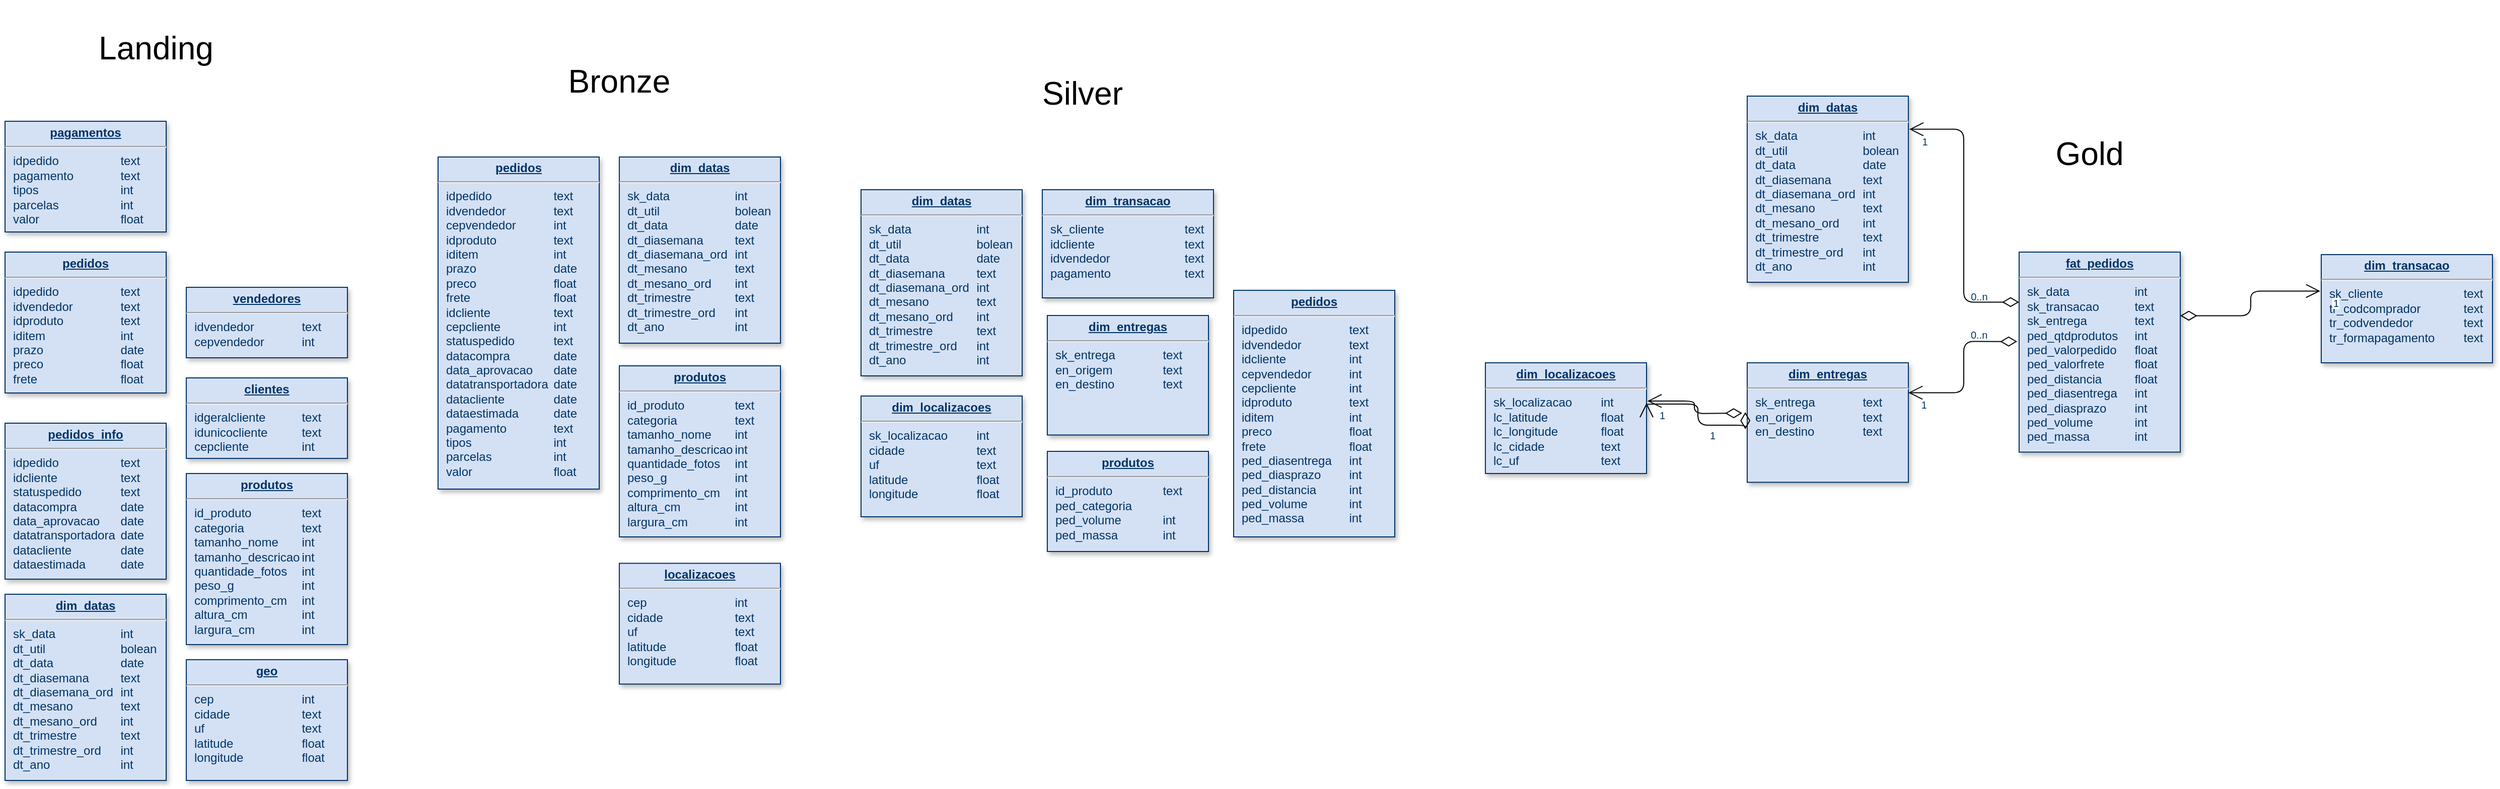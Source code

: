 <mxfile version="24.6.0" type="google">
  <diagram name="Page-1" id="efa7a0a1-bf9b-a30e-e6df-94a7791c09e9">
    <mxGraphModel grid="1" page="1" gridSize="10" guides="1" tooltips="1" connect="1" arrows="1" fold="1" pageScale="1" pageWidth="826" pageHeight="1169" background="none" math="0" shadow="0">
      <root>
        <mxCell id="0" />
        <mxCell id="1" parent="0" />
        <mxCell id="35" value="&lt;p style=&quot;margin: 0px; margin-top: 4px; text-align: center; text-decoration: underline;&quot;&gt;&lt;strong&gt;dim_entregas&lt;/strong&gt;&lt;/p&gt;&lt;hr&gt;&lt;p style=&quot;margin: 0px; margin-left: 8px;&quot;&gt;sk_entrega&lt;span style=&quot;white-space: pre;&quot;&gt;&#x9;&lt;/span&gt;&lt;span style=&quot;white-space: pre;&quot;&gt;&#x9;&lt;/span&gt;text&lt;/p&gt;&lt;p style=&quot;margin: 0px; margin-left: 8px;&quot;&gt;&lt;span style=&quot;background-color: initial;&quot;&gt;en_origem&lt;/span&gt;&lt;span style=&quot;background-color: initial; white-space-collapse: preserve;&quot;&gt;&#x9;&lt;/span&gt;&lt;span style=&quot;background-color: initial; white-space-collapse: preserve;&quot;&gt;&#x9;&lt;/span&gt;&lt;span style=&quot;background-color: initial;&quot;&gt;text&lt;/span&gt;&lt;br&gt;&lt;/p&gt;&lt;p style=&quot;margin: 0px; margin-left: 8px;&quot;&gt;en_destino&lt;span style=&quot;white-space: pre;&quot;&gt;&#x9;&lt;/span&gt;&lt;span style=&quot;white-space: pre;&quot;&gt;&#x9;&lt;/span&gt;text&lt;/p&gt;&lt;p style=&quot;margin: 0px; margin-left: 8px;&quot;&gt;&lt;br&gt;&lt;/p&gt;&lt;p style=&quot;margin: 0px; margin-left: 8px;&quot;&gt;&lt;br&gt;&lt;/p&gt;&lt;p style=&quot;margin: 0px; margin-left: 8px;&quot;&gt;&lt;br&gt;&lt;/p&gt;" style="verticalAlign=top;align=left;overflow=fill;fontSize=12;fontFamily=Helvetica;html=1;strokeColor=#003366;shadow=1;fillColor=#D4E1F5;fontColor=#003366" vertex="1" parent="1">
          <mxGeometry x="5060" y="632.5" width="160" height="118.75" as="geometry" />
        </mxCell>
        <mxCell id="84" value="" style="endArrow=open;endSize=12;startArrow=diamondThin;startSize=14;startFill=0;edgeStyle=orthogonalEdgeStyle;entryX=1.006;entryY=0.345;entryDx=0;entryDy=0;entryPerimeter=0;" edge="1" parent="1" target="XEu5eoBZUkdDMuXc27P6-122">
          <mxGeometry x="1389.36" y="130" as="geometry">
            <mxPoint x="5055" y="682.5" as="sourcePoint" />
            <mxPoint x="5659.36" y="432.5" as="targetPoint" />
          </mxGeometry>
        </mxCell>
        <mxCell id="86" value="1" style="resizable=0;align=right;verticalAlign=top;labelBackgroundColor=#ffffff;fontSize=10;strokeColor=#003366;shadow=1;fillColor=#D4E1F5;fontColor=#003366" connectable="0" vertex="1" parent="84">
          <mxGeometry x="1" relative="1" as="geometry">
            <mxPoint x="20" y="2.728e-13" as="offset" />
          </mxGeometry>
        </mxCell>
        <mxCell id="XEu5eoBZUkdDMuXc27P6-114" value="&lt;p style=&quot;margin: 0px; margin-top: 4px; text-align: center; text-decoration: underline;&quot;&gt;&lt;b&gt;fat_pedidos&lt;/b&gt;&lt;/p&gt;&lt;hr&gt;&lt;p style=&quot;margin: 0px; margin-left: 8px;&quot;&gt;sk_data&lt;span style=&quot;white-space: pre;&quot;&gt;&#x9;&lt;/span&gt;&lt;span style=&quot;white-space: pre;&quot;&gt;&#x9;&lt;/span&gt;&lt;span style=&quot;white-space: pre;&quot;&gt;&#x9;&lt;/span&gt;int&lt;/p&gt;&lt;p style=&quot;margin: 0px 0px 0px 8px;&quot;&gt;sk_transacao&lt;span style=&quot;white-space: pre;&quot;&gt;&#x9;&lt;/span&gt;&lt;span style=&quot;white-space: pre;&quot;&gt;&#x9;&lt;/span&gt;text&lt;/p&gt;&lt;p style=&quot;margin: 0px; margin-left: 8px;&quot;&gt;sk_entrega&lt;span style=&quot;white-space: pre;&quot;&gt;&#x9;&lt;/span&gt;&lt;span style=&quot;white-space: pre;&quot;&gt;&#x9;&lt;/span&gt;text&lt;/p&gt;&lt;p style=&quot;margin: 0px; margin-left: 8px;&quot;&gt;&lt;span style=&quot;background-color: initial;&quot;&gt;ped_qtdprodutos&lt;span style=&quot;white-space: pre;&quot;&gt;&#x9;&lt;/span&gt;int&lt;/span&gt;&lt;br&gt;&lt;/p&gt;&lt;p style=&quot;margin: 0px; margin-left: 8px;&quot;&gt;ped_valorpedido&lt;span style=&quot;white-space: pre;&quot;&gt;&#x9;&lt;/span&gt;float&lt;/p&gt;&lt;p style=&quot;margin: 0px; margin-left: 8px;&quot;&gt;ped_valorfrete&lt;span style=&quot;white-space: pre;&quot;&gt;&#x9;&lt;span style=&quot;white-space: pre;&quot;&gt;&#x9;&lt;/span&gt;&lt;/span&gt;float&lt;/p&gt;&lt;p style=&quot;margin: 0px 0px 0px 8px;&quot;&gt;ped_distancia&lt;span style=&quot;white-space-collapse: preserve;&quot;&gt;&#x9;&lt;/span&gt;&lt;span style=&quot;white-space-collapse: preserve;&quot;&gt;&#x9;&lt;/span&gt;float&lt;/p&gt;&lt;p style=&quot;margin: 0px 0px 0px 8px;&quot;&gt;ped_diasentrega&lt;span style=&quot;white-space-collapse: preserve;&quot;&gt;&#x9;&lt;/span&gt;int&lt;/p&gt;&lt;p style=&quot;margin: 0px 0px 0px 8px;&quot;&gt;ped_diasprazo&lt;span style=&quot;white-space-collapse: preserve;&quot;&gt;&#x9;&lt;/span&gt;int&lt;/p&gt;&lt;p style=&quot;margin: 0px 0px 0px 8px;&quot;&gt;&lt;span style=&quot;background-color: initial;&quot;&gt;ped_volume&lt;/span&gt;&lt;span style=&quot;background-color: initial; white-space-collapse: preserve;&quot;&gt;&#x9;&lt;/span&gt;&lt;span style=&quot;background-color: initial; white-space-collapse: preserve;&quot;&gt;&#x9;&lt;/span&gt;&lt;span style=&quot;background-color: initial;&quot;&gt;int&lt;/span&gt;&lt;br&gt;&lt;/p&gt;&lt;p style=&quot;margin: 0px 0px 0px 8px;&quot;&gt;ped_massa&lt;span style=&quot;white-space-collapse: preserve;&quot;&gt;&#x9;&lt;/span&gt;&lt;span style=&quot;white-space-collapse: preserve;&quot;&gt;&#x9;&lt;/span&gt;int&lt;/p&gt;&lt;p style=&quot;margin: 0px; margin-left: 8px;&quot;&gt;&lt;br&gt;&lt;/p&gt;" style="verticalAlign=top;align=left;overflow=fill;fontSize=12;fontFamily=Helvetica;html=1;strokeColor=#003366;shadow=1;fillColor=#D4E1F5;fontColor=#003366" vertex="1" parent="1">
          <mxGeometry x="5330" y="522.5" width="160" height="198.75" as="geometry" />
        </mxCell>
        <mxCell id="XEu5eoBZUkdDMuXc27P6-115" value="&lt;p style=&quot;margin: 0px; margin-top: 4px; text-align: center; text-decoration: underline;&quot;&gt;&lt;strong&gt;dim_datas&lt;/strong&gt;&lt;/p&gt;&lt;hr&gt;&lt;p style=&quot;margin: 0px; margin-left: 8px;&quot;&gt;sk_data&lt;span style=&quot;white-space: pre;&quot;&gt;&#x9;&lt;/span&gt;&lt;span style=&quot;white-space: pre;&quot;&gt;&#x9;&lt;span style=&quot;white-space: pre;&quot;&gt;&#x9;&lt;/span&gt;&lt;/span&gt;int&lt;/p&gt;&lt;p style=&quot;margin: 0px; margin-left: 8px;&quot;&gt;dt_util&lt;span style=&quot;white-space: pre;&quot;&gt;&#x9;&lt;/span&gt;&lt;span style=&quot;white-space: pre;&quot;&gt;&#x9;&lt;span style=&quot;white-space: pre;&quot;&gt;&#x9;&lt;/span&gt;&lt;/span&gt;bolean&lt;/p&gt;&lt;p style=&quot;margin: 0px; margin-left: 8px;&quot;&gt;dt_data&lt;span style=&quot;white-space: pre;&quot;&gt;&#x9;&lt;/span&gt;&lt;span style=&quot;white-space: pre;&quot;&gt;&#x9;&lt;span style=&quot;white-space: pre;&quot;&gt;&#x9;&lt;/span&gt;&lt;/span&gt;date&lt;/p&gt;&lt;p style=&quot;margin: 0px; margin-left: 8px;&quot;&gt;dt_diasemana&amp;nbsp;&lt;span style=&quot;white-space: pre;&quot;&gt;&#x9;&lt;/span&gt;text&lt;/p&gt;&lt;p style=&quot;margin: 0px; margin-left: 8px;&quot;&gt;dt_diasemana_ord&amp;nbsp;&lt;span style=&quot;white-space: pre;&quot;&gt;&#x9;&lt;/span&gt;int&lt;/p&gt;&lt;p style=&quot;margin: 0px; margin-left: 8px;&quot;&gt;dt_mesano&lt;span style=&quot;white-space: pre;&quot;&gt;&#x9;&lt;span style=&quot;white-space: pre;&quot;&gt;&#x9;&lt;/span&gt;&lt;/span&gt;text&lt;/p&gt;&lt;p style=&quot;margin: 0px; margin-left: 8px;&quot;&gt;dt_mesano_ord&lt;span style=&quot;white-space: pre;&quot;&gt;&#x9;&lt;/span&gt;int&lt;/p&gt;&lt;p style=&quot;margin: 0px; margin-left: 8px;&quot;&gt;dt_trimestre&lt;span style=&quot;white-space: pre;&quot;&gt;&#x9;&lt;/span&gt;&lt;span style=&quot;white-space: pre;&quot;&gt;&#x9;&lt;/span&gt;text&lt;/p&gt;&lt;p style=&quot;margin: 0px; margin-left: 8px;&quot;&gt;dt_trimestre_ord&lt;span style=&quot;white-space: pre;&quot;&gt;&#x9;&lt;/span&gt;int&lt;/p&gt;&lt;p style=&quot;margin: 0px; margin-left: 8px;&quot;&gt;dt_ano&lt;span style=&quot;white-space: pre;&quot;&gt;&#x9;&lt;/span&gt;&lt;span style=&quot;white-space: pre;&quot;&gt;&#x9;&lt;/span&gt;&lt;span style=&quot;white-space: pre;&quot;&gt;&#x9;&lt;/span&gt;int&lt;/p&gt;&lt;p style=&quot;margin: 0px; margin-left: 8px;&quot;&gt;&lt;br&gt;&lt;br&gt;&lt;/p&gt;" style="verticalAlign=top;align=left;overflow=fill;fontSize=12;fontFamily=Helvetica;html=1;strokeColor=#003366;shadow=1;fillColor=#D4E1F5;fontColor=#003366" vertex="1" parent="1">
          <mxGeometry x="5060" y="367.5" width="160" height="185" as="geometry" />
        </mxCell>
        <mxCell id="XEu5eoBZUkdDMuXc27P6-116" value="&lt;p style=&quot;margin: 0px; margin-top: 4px; text-align: center; text-decoration: underline;&quot;&gt;&lt;strong&gt;dim_transacao&lt;/strong&gt;&lt;/p&gt;&lt;hr&gt;&lt;p style=&quot;margin: 0px; margin-left: 8px;&quot;&gt;sk_cliente&lt;span style=&quot;white-space: pre;&quot;&gt;&#x9;&lt;/span&gt;&lt;span style=&quot;white-space: pre;&quot;&gt;&#x9;&lt;span style=&quot;white-space: pre;&quot;&gt;&#x9;&lt;/span&gt;t&lt;/span&gt;ext&lt;/p&gt;&lt;p style=&quot;margin: 0px; margin-left: 8px;&quot;&gt;tr_codcomprador&lt;span style=&quot;white-space: pre;&quot;&gt;&#x9;&lt;span style=&quot;white-space: pre;&quot;&gt;&#x9;&lt;/span&gt;&lt;/span&gt;text&lt;/p&gt;&lt;p style=&quot;margin: 0px; margin-left: 8px;&quot;&gt;tr_codvendedor&lt;span style=&quot;white-space: pre;&quot;&gt;&#x9;&lt;span style=&quot;white-space: pre;&quot;&gt;&#x9;&lt;/span&gt;&lt;/span&gt;text&lt;/p&gt;&lt;p style=&quot;margin: 0px; margin-left: 8px;&quot;&gt;tr_formapagamento&lt;span style=&quot;white-space: pre;&quot;&gt;&#x9;&lt;span style=&quot;white-space: pre;&quot;&gt;&#x9;&lt;/span&gt;&lt;/span&gt;text&lt;/p&gt;&lt;p style=&quot;margin: 0px; margin-left: 8px;&quot;&gt;&lt;br&gt;&lt;/p&gt;&lt;p style=&quot;margin: 0px; margin-left: 8px;&quot;&gt;&lt;br&gt;&lt;/p&gt;" style="verticalAlign=top;align=left;overflow=fill;fontSize=12;fontFamily=Helvetica;html=1;strokeColor=#003366;shadow=1;fillColor=#D4E1F5;fontColor=#003366" vertex="1" parent="1">
          <mxGeometry x="5630" y="525" width="170" height="107.5" as="geometry" />
        </mxCell>
        <mxCell id="XEu5eoBZUkdDMuXc27P6-118" value="" style="endArrow=open;endSize=12;startArrow=diamondThin;startSize=14;startFill=0;edgeStyle=orthogonalEdgeStyle;entryX=1;entryY=0.25;entryDx=0;entryDy=0;exitX=-0.012;exitY=0.447;exitDx=0;exitDy=0;exitPerimeter=0;" edge="1" parent="1" source="XEu5eoBZUkdDMuXc27P6-114" target="35">
          <mxGeometry x="1119.36" y="540" as="geometry">
            <mxPoint x="5320" y="583.5" as="sourcePoint" />
            <mxPoint x="5230" y="423.5" as="targetPoint" />
          </mxGeometry>
        </mxCell>
        <mxCell id="XEu5eoBZUkdDMuXc27P6-119" value="0..n" style="resizable=0;align=left;verticalAlign=top;labelBackgroundColor=#ffffff;fontSize=10;strokeColor=#003366;shadow=1;fillColor=#D4E1F5;fontColor=#003366" connectable="0" vertex="1" parent="XEu5eoBZUkdDMuXc27P6-118">
          <mxGeometry x="-1" relative="1" as="geometry">
            <mxPoint x="-48" y="-57" as="offset" />
          </mxGeometry>
        </mxCell>
        <mxCell id="XEu5eoBZUkdDMuXc27P6-120" value="1" style="resizable=0;align=right;verticalAlign=top;labelBackgroundColor=#ffffff;fontSize=10;strokeColor=#003366;shadow=1;fillColor=#D4E1F5;fontColor=#003366" connectable="0" vertex="1" parent="XEu5eoBZUkdDMuXc27P6-118">
          <mxGeometry x="1" relative="1" as="geometry">
            <mxPoint x="20" as="offset" />
          </mxGeometry>
        </mxCell>
        <mxCell id="XEu5eoBZUkdDMuXc27P6-121" value="0..n" style="resizable=0;align=left;verticalAlign=top;labelBackgroundColor=#ffffff;fontSize=10;strokeColor=#003366;shadow=1;fillColor=#D4E1F5;fontColor=#003366" connectable="0" vertex="1" parent="1">
          <mxGeometry x="5280" y="592.5" as="geometry" />
        </mxCell>
        <mxCell id="XEu5eoBZUkdDMuXc27P6-122" value="&lt;p style=&quot;margin: 0px; margin-top: 4px; text-align: center; text-decoration: underline;&quot;&gt;&lt;b&gt;dim_localizacoes&lt;/b&gt;&lt;/p&gt;&lt;hr&gt;&lt;p style=&quot;margin: 0px; margin-left: 8px;&quot;&gt;sk_localizacao&amp;nbsp;&lt;span style=&quot;white-space: pre;&quot;&gt;&#x9;&lt;/span&gt;int&lt;/p&gt;&lt;p style=&quot;margin: 0px; margin-left: 8px;&quot;&gt;lc_latitude&lt;span style=&quot;white-space: pre;&quot;&gt;&#x9;&lt;/span&gt;&lt;span style=&quot;white-space: pre;&quot;&gt;&#x9;&lt;/span&gt;float&lt;/p&gt;&lt;p style=&quot;margin: 0px; margin-left: 8px;&quot;&gt;lc_longitude&lt;span style=&quot;white-space: pre;&quot;&gt;&#x9;&lt;/span&gt;&lt;span style=&quot;white-space: pre;&quot;&gt;&#x9;&lt;/span&gt;float&lt;/p&gt;&lt;p style=&quot;margin: 0px; margin-left: 8px;&quot;&gt;lc_cidade&lt;span style=&quot;white-space: pre;&quot;&gt;&#x9;&lt;/span&gt;&lt;span style=&quot;white-space: pre;&quot;&gt;&#x9;&lt;/span&gt;&lt;span style=&quot;white-space: pre;&quot;&gt;&#x9;&lt;/span&gt;text&lt;/p&gt;&lt;p style=&quot;margin: 0px; margin-left: 8px;&quot;&gt;lc_uf&lt;span style=&quot;white-space: pre;&quot;&gt;&#x9;&lt;/span&gt;&lt;span style=&quot;white-space: pre;&quot;&gt;&#x9;&lt;/span&gt;&lt;span style=&quot;white-space: pre;&quot;&gt;&#x9;&lt;/span&gt;text&lt;/p&gt;" style="verticalAlign=top;align=left;overflow=fill;fontSize=12;fontFamily=Helvetica;html=1;strokeColor=#003366;shadow=1;fillColor=#D4E1F5;fontColor=#003366" vertex="1" parent="1">
          <mxGeometry x="4800" y="632.5" width="160" height="110" as="geometry" />
        </mxCell>
        <mxCell id="XEu5eoBZUkdDMuXc27P6-123" value="" style="endArrow=open;endSize=12;startArrow=diamondThin;startSize=14;startFill=0;edgeStyle=orthogonalEdgeStyle;exitX=-0.012;exitY=0.413;exitDx=0;exitDy=0;exitPerimeter=0;" edge="1" parent="1" source="35">
          <mxGeometry x="1389.36" y="130" as="geometry">
            <mxPoint x="5065" y="692.5" as="sourcePoint" />
            <mxPoint x="4960" y="672.5" as="targetPoint" />
            <Array as="points">
              <mxPoint x="5011" y="694.5" />
              <mxPoint x="5011" y="673.5" />
            </Array>
          </mxGeometry>
        </mxCell>
        <mxCell id="XEu5eoBZUkdDMuXc27P6-125" value="1" style="resizable=0;align=right;verticalAlign=top;labelBackgroundColor=#ffffff;fontSize=10;strokeColor=#003366;shadow=1;fillColor=#D4E1F5;fontColor=#003366" connectable="0" vertex="1" parent="XEu5eoBZUkdDMuXc27P6-123">
          <mxGeometry x="1" relative="1" as="geometry">
            <mxPoint x="20" y="2.728e-13" as="offset" />
          </mxGeometry>
        </mxCell>
        <mxCell id="XEu5eoBZUkdDMuXc27P6-126" value="1" style="resizable=0;align=right;verticalAlign=top;labelBackgroundColor=#ffffff;fontSize=10;strokeColor=#003366;shadow=1;fillColor=#D4E1F5;fontColor=#003366" connectable="0" vertex="1" parent="1">
          <mxGeometry x="5030.0" y="692.502" as="geometry" />
        </mxCell>
        <mxCell id="XEu5eoBZUkdDMuXc27P6-127" value="" style="endArrow=open;endSize=12;startArrow=diamondThin;startSize=14;startFill=0;edgeStyle=orthogonalEdgeStyle;entryX=1.006;entryY=0.178;entryDx=0;entryDy=0;exitX=0;exitY=0.25;exitDx=0;exitDy=0;entryPerimeter=0;" edge="1" parent="1" source="XEu5eoBZUkdDMuXc27P6-114" target="XEu5eoBZUkdDMuXc27P6-115">
          <mxGeometry x="1119.36" y="540" as="geometry">
            <mxPoint x="5338" y="599.5" as="sourcePoint" />
            <mxPoint x="5230" y="680.5" as="targetPoint" />
          </mxGeometry>
        </mxCell>
        <mxCell id="XEu5eoBZUkdDMuXc27P6-129" value="1" style="resizable=0;align=right;verticalAlign=top;labelBackgroundColor=#ffffff;fontSize=10;strokeColor=#003366;shadow=1;fillColor=#D4E1F5;fontColor=#003366" connectable="0" vertex="1" parent="XEu5eoBZUkdDMuXc27P6-127">
          <mxGeometry x="1" relative="1" as="geometry">
            <mxPoint x="20" as="offset" />
          </mxGeometry>
        </mxCell>
        <mxCell id="XEu5eoBZUkdDMuXc27P6-130" value="" style="endArrow=open;endSize=12;startArrow=diamondThin;startSize=14;startFill=0;edgeStyle=orthogonalEdgeStyle;entryX=-0.006;entryY=0.337;entryDx=0;entryDy=0;exitX=1;exitY=0.318;exitDx=0;exitDy=0;entryPerimeter=0;exitPerimeter=0;" edge="1" parent="1" source="XEu5eoBZUkdDMuXc27P6-114" target="XEu5eoBZUkdDMuXc27P6-116">
          <mxGeometry x="1119.36" y="540" as="geometry">
            <mxPoint x="5340" y="570.25" as="sourcePoint" />
            <mxPoint x="5231" y="410.25" as="targetPoint" />
          </mxGeometry>
        </mxCell>
        <mxCell id="XEu5eoBZUkdDMuXc27P6-131" value="1" style="resizable=0;align=right;verticalAlign=top;labelBackgroundColor=#ffffff;fontSize=10;strokeColor=#003366;shadow=1;fillColor=#D4E1F5;fontColor=#003366" connectable="0" vertex="1" parent="XEu5eoBZUkdDMuXc27P6-130">
          <mxGeometry x="1" relative="1" as="geometry">
            <mxPoint x="20" as="offset" />
          </mxGeometry>
        </mxCell>
        <mxCell id="WRCo7nbG8nhO56AE7tcy-86" value="&lt;p style=&quot;margin: 0px; margin-top: 4px; text-align: center; text-decoration: underline;&quot;&gt;&lt;b&gt;pagamentos&lt;/b&gt;&lt;/p&gt;&lt;hr&gt;&lt;p style=&quot;margin: 0px; margin-left: 8px;&quot;&gt;idpedido&amp;nbsp; &amp;nbsp;&lt;span style=&quot;white-space: pre;&quot;&gt;&#x9;&lt;/span&gt;&amp;nbsp;&lt;span style=&quot;white-space: pre;&quot;&gt;&#x9;&lt;/span&gt;text&lt;/p&gt;&lt;p style=&quot;margin: 0px; margin-left: 8px;&quot;&gt;pagamento&lt;span style=&quot;white-space: pre;&quot;&gt;&#x9;&lt;/span&gt;&lt;span style=&quot;white-space: pre;&quot;&gt;&#x9;&lt;/span&gt;text&lt;/p&gt;&lt;p style=&quot;margin: 0px; margin-left: 8px;&quot;&gt;tipos&amp;nbsp; &lt;span style=&quot;white-space: pre;&quot;&gt;&#x9;&lt;/span&gt;&lt;span style=&quot;white-space: pre;&quot;&gt;&#x9;&lt;/span&gt;&lt;span style=&quot;white-space: pre;&quot;&gt;&#x9;&lt;/span&gt;int&lt;/p&gt;&lt;p style=&quot;margin: 0px; margin-left: 8px;&quot;&gt;parcelas&lt;span style=&quot;white-space: pre;&quot;&gt;&#x9;&lt;/span&gt;&lt;span style=&quot;white-space: pre;&quot;&gt;&#x9;&lt;/span&gt;&lt;span style=&quot;white-space: pre;&quot;&gt;&#x9;&lt;/span&gt;int&lt;/p&gt;&lt;p style=&quot;margin: 0px; margin-left: 8px;&quot;&gt;valor&lt;span style=&quot;white-space: pre;&quot;&gt;&#x9;&lt;/span&gt;&lt;span style=&quot;white-space: pre;&quot;&gt;&#x9;&lt;/span&gt;&lt;span style=&quot;white-space: pre;&quot;&gt;&#x9;&lt;/span&gt;float&lt;/p&gt;" style="verticalAlign=top;align=left;overflow=fill;fontSize=12;fontFamily=Helvetica;html=1;strokeColor=#003366;shadow=1;fillColor=#D4E1F5;fontColor=#003366" vertex="1" parent="1">
          <mxGeometry x="3330" y="392.5" width="160" height="110" as="geometry" />
        </mxCell>
        <mxCell id="WRCo7nbG8nhO56AE7tcy-87" value="&lt;p style=&quot;margin: 0px; margin-top: 4px; text-align: center; text-decoration: underline;&quot;&gt;&lt;b&gt;vendedores&lt;/b&gt;&lt;/p&gt;&lt;hr&gt;&lt;p style=&quot;margin: 0px; margin-left: 8px;&quot;&gt;idvendedor&amp;nbsp; &amp;nbsp;&lt;span style=&quot;white-space: pre;&quot;&gt;&#x9;&lt;/span&gt;&amp;nbsp;&lt;span style=&quot;white-space: pre;&quot;&gt;&#x9;&lt;/span&gt;text&lt;/p&gt;&lt;p style=&quot;margin: 0px; margin-left: 8px;&quot;&gt;cepvendedor &lt;span style=&quot;white-space: pre;&quot;&gt;&#x9;&lt;/span&gt;&lt;span style=&quot;white-space: pre;&quot;&gt;&#x9;&lt;/span&gt;int&lt;/p&gt;" style="verticalAlign=top;align=left;overflow=fill;fontSize=12;fontFamily=Helvetica;html=1;strokeColor=#003366;shadow=1;fillColor=#D4E1F5;fontColor=#003366" vertex="1" parent="1">
          <mxGeometry x="3510" y="557.5" width="160" height="70" as="geometry" />
        </mxCell>
        <mxCell id="WRCo7nbG8nhO56AE7tcy-88" value="&lt;p style=&quot;margin: 0px; margin-top: 4px; text-align: center; text-decoration: underline;&quot;&gt;&lt;b&gt;pedidos&lt;/b&gt;&lt;/p&gt;&lt;hr&gt;&lt;p style=&quot;margin: 0px; margin-left: 8px;&quot;&gt;idpedido&amp;nbsp; &amp;nbsp;&lt;span style=&quot;white-space: pre;&quot;&gt;&#x9;&lt;/span&gt;&amp;nbsp;&lt;span style=&quot;white-space: pre;&quot;&gt;&#x9;&lt;/span&gt;text&lt;/p&gt;&lt;p style=&quot;margin: 0px; margin-left: 8px;&quot;&gt;idvendedor&lt;span style=&quot;white-space: pre;&quot;&gt;&#x9;&lt;/span&gt;&lt;span style=&quot;white-space: pre;&quot;&gt;&#x9;&lt;/span&gt;text&lt;/p&gt;&lt;p style=&quot;margin: 0px; margin-left: 8px;&quot;&gt;idproduto&lt;span style=&quot;white-space: pre;&quot;&gt;&#x9;&lt;/span&gt;&lt;span style=&quot;white-space: pre;&quot;&gt;&#x9;&lt;/span&gt;&lt;span style=&quot;white-space: pre;&quot;&gt;&#x9;&lt;/span&gt;text&lt;/p&gt;&lt;p style=&quot;margin: 0px; margin-left: 8px;&quot;&gt;iditem&lt;span style=&quot;white-space: pre;&quot;&gt;&#x9;&lt;/span&gt;&lt;span style=&quot;white-space: pre;&quot;&gt;&#x9;&lt;/span&gt;&lt;span style=&quot;white-space: pre;&quot;&gt;&#x9;&lt;/span&gt;int&lt;/p&gt;&lt;p style=&quot;margin: 0px; margin-left: 8px;&quot;&gt;prazo&lt;span style=&quot;white-space: pre;&quot;&gt;&#x9;&lt;/span&gt;&lt;span style=&quot;white-space: pre;&quot;&gt;&#x9;&lt;/span&gt;&lt;span style=&quot;white-space: pre;&quot;&gt;&#x9;&lt;/span&gt;date&lt;/p&gt;&lt;p style=&quot;margin: 0px; margin-left: 8px;&quot;&gt;preco&lt;span style=&quot;white-space: pre;&quot;&gt;&#x9;&lt;/span&gt;&lt;span style=&quot;white-space: pre;&quot;&gt;&#x9;&lt;/span&gt;&lt;span style=&quot;white-space: pre;&quot;&gt;&#x9;&lt;/span&gt;float&lt;/p&gt;&lt;p style=&quot;margin: 0px; margin-left: 8px;&quot;&gt;frete&lt;span style=&quot;white-space: pre;&quot;&gt;&#x9;&lt;/span&gt;&lt;span style=&quot;white-space: pre;&quot;&gt;&#x9;&lt;/span&gt;&lt;span style=&quot;white-space: pre;&quot;&gt;&#x9;&lt;/span&gt;&lt;span style=&quot;white-space: pre;&quot;&gt;&#x9;&lt;/span&gt;float&lt;/p&gt;" style="verticalAlign=top;align=left;overflow=fill;fontSize=12;fontFamily=Helvetica;html=1;strokeColor=#003366;shadow=1;fillColor=#D4E1F5;fontColor=#003366" vertex="1" parent="1">
          <mxGeometry x="3330" y="522.5" width="160" height="140" as="geometry" />
        </mxCell>
        <mxCell id="WRCo7nbG8nhO56AE7tcy-89" value="&lt;p style=&quot;margin: 0px; margin-top: 4px; text-align: center; text-decoration: underline;&quot;&gt;&lt;b&gt;clientes&lt;/b&gt;&lt;/p&gt;&lt;hr&gt;&lt;p style=&quot;margin: 0px; margin-left: 8px;&quot;&gt;idgeralcliente&amp;nbsp; &amp;nbsp;&lt;span style=&quot;white-space: pre;&quot;&gt;&#x9;&lt;/span&gt;text&lt;/p&gt;&lt;p style=&quot;margin: 0px; margin-left: 8px;&quot;&gt;idunicocliente&amp;nbsp;&lt;span style=&quot;white-space: pre;&quot;&gt;&#x9;&lt;/span&gt;&lt;span style=&quot;white-space: pre;&quot;&gt;&#x9;&lt;/span&gt;text&lt;/p&gt;&lt;p style=&quot;margin: 0px; margin-left: 8px;&quot;&gt;cepcliente&lt;span style=&quot;white-space: pre;&quot;&gt;&#x9;&lt;/span&gt;&lt;span style=&quot;white-space: pre;&quot;&gt;&#x9;&lt;/span&gt;int&lt;/p&gt;" style="verticalAlign=top;align=left;overflow=fill;fontSize=12;fontFamily=Helvetica;html=1;strokeColor=#003366;shadow=1;fillColor=#D4E1F5;fontColor=#003366" vertex="1" parent="1">
          <mxGeometry x="3510" y="647.5" width="160" height="80" as="geometry" />
        </mxCell>
        <mxCell id="WRCo7nbG8nhO56AE7tcy-90" value="&lt;p style=&quot;margin: 0px; margin-top: 4px; text-align: center; text-decoration: underline;&quot;&gt;&lt;b&gt;produtos&lt;/b&gt;&lt;/p&gt;&lt;hr&gt;&lt;p style=&quot;margin: 0px; margin-left: 8px;&quot;&gt;id_produto&lt;span style=&quot;white-space: pre;&quot;&gt;&#x9;&lt;/span&gt;&amp;nbsp; &amp;nbsp;&lt;span style=&quot;white-space: pre;&quot;&gt;&#x9;&lt;/span&gt;text&lt;/p&gt;&lt;p style=&quot;margin: 0px; margin-left: 8px;&quot;&gt;categoria&amp;nbsp;&lt;span style=&quot;white-space: pre;&quot;&gt;&#x9;&lt;/span&gt;&lt;span style=&quot;white-space: pre;&quot;&gt;&#x9;&lt;/span&gt;text&lt;/p&gt;&lt;p style=&quot;margin: 0px; margin-left: 8px;&quot;&gt;tamanho_nome&lt;span style=&quot;white-space: pre;&quot;&gt;&#x9;&lt;/span&gt;int&lt;/p&gt;&lt;p style=&quot;margin: 0px; margin-left: 8px;&quot;&gt;tamanho_descricao&lt;span style=&quot;white-space: pre;&quot;&gt;&#x9;&lt;/span&gt;int&lt;/p&gt;&lt;p style=&quot;margin: 0px; margin-left: 8px;&quot;&gt;quantidade_fotos&lt;span style=&quot;white-space: pre;&quot;&gt;&#x9;&lt;/span&gt;int&lt;/p&gt;&lt;p style=&quot;margin: 0px; margin-left: 8px;&quot;&gt;peso_g&lt;span style=&quot;white-space: pre;&quot;&gt;&#x9;&lt;/span&gt;&lt;span style=&quot;white-space: pre;&quot;&gt;&#x9;&lt;/span&gt;&lt;span style=&quot;white-space: pre;&quot;&gt;&#x9;&lt;/span&gt;int&lt;/p&gt;&lt;p style=&quot;margin: 0px; margin-left: 8px;&quot;&gt;comprimento_cm&lt;span style=&quot;white-space: pre;&quot;&gt;&#x9;&lt;/span&gt;int&lt;/p&gt;&lt;p style=&quot;margin: 0px; margin-left: 8px;&quot;&gt;altura_cm&lt;span style=&quot;white-space: pre;&quot;&gt;&#x9;&lt;/span&gt;&lt;span style=&quot;white-space: pre;&quot;&gt;&#x9;&lt;/span&gt;int&lt;/p&gt;&lt;p style=&quot;margin: 0px; margin-left: 8px;&quot;&gt;largura_cm&lt;span style=&quot;white-space: pre;&quot;&gt;&#x9;&lt;/span&gt;&lt;span style=&quot;white-space: pre;&quot;&gt;&#x9;&lt;/span&gt;int&lt;/p&gt;&lt;p style=&quot;margin: 0px; margin-left: 8px;&quot;&gt;&lt;br&gt;&lt;/p&gt;" style="verticalAlign=top;align=left;overflow=fill;fontSize=12;fontFamily=Helvetica;html=1;strokeColor=#003366;shadow=1;fillColor=#D4E1F5;fontColor=#003366" vertex="1" parent="1">
          <mxGeometry x="3510" y="742.5" width="160" height="170" as="geometry" />
        </mxCell>
        <mxCell id="WRCo7nbG8nhO56AE7tcy-91" value="&lt;p style=&quot;margin: 0px; margin-top: 4px; text-align: center; text-decoration: underline;&quot;&gt;&lt;b&gt;pedidos_info&lt;/b&gt;&lt;/p&gt;&lt;hr&gt;&lt;p style=&quot;margin: 0px; margin-left: 8px;&quot;&gt;idpedido&lt;span style=&quot;white-space: pre;&quot;&gt;&#x9;&lt;/span&gt;&lt;span style=&quot;white-space: pre;&quot;&gt;&#x9;&lt;/span&gt;&lt;span style=&quot;white-space: pre;&quot;&gt;&#x9;&lt;/span&gt;text&lt;/p&gt;&lt;p style=&quot;margin: 0px; margin-left: 8px;&quot;&gt;idcliente&lt;span style=&quot;white-space: pre;&quot;&gt;&#x9;&lt;/span&gt;&lt;span style=&quot;white-space: pre;&quot;&gt;&#x9;&lt;/span&gt;&lt;span style=&quot;white-space: pre;&quot;&gt;&#x9;&lt;/span&gt;text&lt;/p&gt;&lt;p style=&quot;margin: 0px; margin-left: 8px;&quot;&gt;statuspedido&lt;span style=&quot;white-space: pre;&quot;&gt;&#x9;&lt;/span&gt;&lt;span style=&quot;white-space: pre;&quot;&gt;&#x9;&lt;/span&gt;text&lt;/p&gt;&lt;p style=&quot;margin: 0px; margin-left: 8px;&quot;&gt;datacompra&lt;span style=&quot;white-space: pre;&quot;&gt;&#x9;&lt;/span&gt;&lt;span style=&quot;white-space: pre;&quot;&gt;&#x9;&lt;/span&gt;date&lt;/p&gt;&lt;p style=&quot;margin: 0px; margin-left: 8px;&quot;&gt;data_aprovacao&lt;span style=&quot;white-space: pre;&quot;&gt;&#x9;&lt;/span&gt;date&lt;/p&gt;&lt;p style=&quot;margin: 0px; margin-left: 8px;&quot;&gt;datatransportadora&lt;span style=&quot;white-space: pre;&quot;&gt;&#x9;&lt;/span&gt;date&lt;/p&gt;&lt;p style=&quot;margin: 0px; margin-left: 8px;&quot;&gt;datacliente&lt;span style=&quot;white-space: pre;&quot;&gt;&#x9;&lt;/span&gt;&lt;span style=&quot;white-space: pre;&quot;&gt;&#x9;&lt;/span&gt;date&lt;/p&gt;&lt;p style=&quot;margin: 0px; margin-left: 8px;&quot;&gt;dataestimada&lt;span style=&quot;white-space: pre;&quot;&gt;&#x9;&lt;/span&gt;&lt;span style=&quot;white-space: pre;&quot;&gt;&#x9;&lt;/span&gt;date&lt;/p&gt;" style="verticalAlign=top;align=left;overflow=fill;fontSize=12;fontFamily=Helvetica;html=1;strokeColor=#003366;shadow=1;fillColor=#D4E1F5;fontColor=#003366" vertex="1" parent="1">
          <mxGeometry x="3330" y="692.5" width="160" height="155" as="geometry" />
        </mxCell>
        <mxCell id="WRCo7nbG8nhO56AE7tcy-92" value="&lt;p style=&quot;margin: 0px; margin-top: 4px; text-align: center; text-decoration: underline;&quot;&gt;&lt;b&gt;geo&lt;/b&gt;&lt;/p&gt;&lt;hr&gt;&lt;p style=&quot;margin: 0px; margin-left: 8px;&quot;&gt;cep&lt;span style=&quot;white-space: pre;&quot;&gt;&#x9;&lt;/span&gt;&lt;span style=&quot;white-space: pre;&quot;&gt;&#x9;&lt;/span&gt;&lt;span style=&quot;white-space: pre;&quot;&gt;&#x9;&lt;/span&gt;&lt;span style=&quot;white-space: pre;&quot;&gt;&#x9;&lt;/span&gt;int&lt;/p&gt;&lt;p style=&quot;margin: 0px; margin-left: 8px;&quot;&gt;cidade&lt;span style=&quot;white-space: pre;&quot;&gt;&#x9;&lt;/span&gt;&lt;span style=&quot;white-space: pre;&quot;&gt;&#x9;&lt;/span&gt;&lt;span style=&quot;white-space: pre;&quot;&gt;&#x9;&lt;/span&gt;text&lt;/p&gt;&lt;p style=&quot;margin: 0px; margin-left: 8px;&quot;&gt;uf&lt;span style=&quot;white-space: pre;&quot;&gt;&#x9;&lt;/span&gt;&lt;span style=&quot;white-space: pre;&quot;&gt;&#x9;&lt;/span&gt;&lt;span style=&quot;white-space: pre;&quot;&gt;&#x9;&lt;/span&gt;&lt;span style=&quot;white-space: pre;&quot;&gt;&#x9;&lt;/span&gt;text&lt;/p&gt;&lt;p style=&quot;margin: 0px; margin-left: 8px;&quot;&gt;latitude&lt;span style=&quot;white-space: pre;&quot;&gt;&#x9;&lt;/span&gt;&lt;span style=&quot;white-space: pre;&quot;&gt;&#x9;&lt;/span&gt;&lt;span style=&quot;white-space: pre;&quot;&gt;&#x9;&lt;/span&gt;float&lt;/p&gt;&lt;p style=&quot;margin: 0px; margin-left: 8px;&quot;&gt;longitude&lt;span style=&quot;white-space: pre;&quot;&gt;&#x9;&lt;/span&gt;&lt;span style=&quot;white-space: pre;&quot;&gt;&#x9;&lt;/span&gt;&lt;span style=&quot;white-space: pre;&quot;&gt;&#x9;&lt;/span&gt;float&lt;/p&gt;" style="verticalAlign=top;align=left;overflow=fill;fontSize=12;fontFamily=Helvetica;html=1;strokeColor=#003366;shadow=1;fillColor=#D4E1F5;fontColor=#003366" vertex="1" parent="1">
          <mxGeometry x="3510" y="927.5" width="160" height="120" as="geometry" />
        </mxCell>
        <mxCell id="WRCo7nbG8nhO56AE7tcy-93" value="&lt;font style=&quot;font-size: 32px;&quot;&gt;Gold&lt;/font&gt;" style="text;html=1;align=center;verticalAlign=middle;whiteSpace=wrap;rounded=0;fontSize=16;" vertex="1" parent="1">
          <mxGeometry x="5310" y="377.5" width="180" height="95" as="geometry" />
        </mxCell>
        <mxCell id="WRCo7nbG8nhO56AE7tcy-94" value="&lt;font style=&quot;font-size: 32px;&quot;&gt;Landing&lt;/font&gt;" style="text;html=1;align=center;verticalAlign=middle;whiteSpace=wrap;rounded=0;fontSize=16;" vertex="1" parent="1">
          <mxGeometry x="3390" y="272.5" width="180" height="95" as="geometry" />
        </mxCell>
        <mxCell id="8mE0u5GGIVBKYWlLbomn-86" value="&lt;p style=&quot;margin: 0px; margin-top: 4px; text-align: center; text-decoration: underline;&quot;&gt;&lt;strong&gt;dim_datas&lt;/strong&gt;&lt;/p&gt;&lt;hr&gt;&lt;p style=&quot;margin: 0px; margin-left: 8px;&quot;&gt;sk_data&lt;span style=&quot;white-space: pre;&quot;&gt;&#x9;&lt;/span&gt;&lt;span style=&quot;white-space: pre;&quot;&gt;&#x9;&lt;span style=&quot;white-space: pre;&quot;&gt;&#x9;&lt;/span&gt;&lt;/span&gt;int&lt;/p&gt;&lt;p style=&quot;margin: 0px; margin-left: 8px;&quot;&gt;dt_util&lt;span style=&quot;white-space: pre;&quot;&gt;&#x9;&lt;/span&gt;&lt;span style=&quot;white-space: pre;&quot;&gt;&#x9;&lt;span style=&quot;white-space: pre;&quot;&gt;&#x9;&lt;/span&gt;&lt;/span&gt;bolean&lt;/p&gt;&lt;p style=&quot;margin: 0px; margin-left: 8px;&quot;&gt;dt_data&lt;span style=&quot;white-space: pre;&quot;&gt;&#x9;&lt;/span&gt;&lt;span style=&quot;white-space: pre;&quot;&gt;&#x9;&lt;span style=&quot;white-space: pre;&quot;&gt;&#x9;&lt;/span&gt;&lt;/span&gt;date&lt;/p&gt;&lt;p style=&quot;margin: 0px; margin-left: 8px;&quot;&gt;dt_diasemana&amp;nbsp;&lt;span style=&quot;white-space: pre;&quot;&gt;&#x9;&lt;/span&gt;text&lt;/p&gt;&lt;p style=&quot;margin: 0px; margin-left: 8px;&quot;&gt;dt_diasemana_ord&amp;nbsp;&lt;span style=&quot;white-space: pre;&quot;&gt;&#x9;&lt;/span&gt;int&lt;/p&gt;&lt;p style=&quot;margin: 0px; margin-left: 8px;&quot;&gt;dt_mesano&lt;span style=&quot;white-space: pre;&quot;&gt;&#x9;&lt;span style=&quot;white-space: pre;&quot;&gt;&#x9;&lt;/span&gt;&lt;/span&gt;text&lt;/p&gt;&lt;p style=&quot;margin: 0px; margin-left: 8px;&quot;&gt;dt_mesano_ord&lt;span style=&quot;white-space: pre;&quot;&gt;&#x9;&lt;/span&gt;int&lt;/p&gt;&lt;p style=&quot;margin: 0px; margin-left: 8px;&quot;&gt;dt_trimestre&lt;span style=&quot;white-space: pre;&quot;&gt;&#x9;&lt;/span&gt;&lt;span style=&quot;white-space: pre;&quot;&gt;&#x9;&lt;/span&gt;text&lt;/p&gt;&lt;p style=&quot;margin: 0px; margin-left: 8px;&quot;&gt;dt_trimestre_ord&lt;span style=&quot;white-space: pre;&quot;&gt;&#x9;&lt;/span&gt;int&lt;/p&gt;&lt;p style=&quot;margin: 0px; margin-left: 8px;&quot;&gt;dt_ano&lt;span style=&quot;white-space: pre;&quot;&gt;&#x9;&lt;/span&gt;&lt;span style=&quot;white-space: pre;&quot;&gt;&#x9;&lt;/span&gt;&lt;span style=&quot;white-space: pre;&quot;&gt;&#x9;&lt;/span&gt;int&lt;/p&gt;&lt;p style=&quot;margin: 0px; margin-left: 8px;&quot;&gt;&lt;br&gt;&lt;br&gt;&lt;/p&gt;" style="verticalAlign=top;align=left;overflow=fill;fontSize=12;fontFamily=Helvetica;html=1;strokeColor=#003366;shadow=1;fillColor=#D4E1F5;fontColor=#003366" vertex="1" parent="1">
          <mxGeometry x="3330" y="862.5" width="160" height="185" as="geometry" />
        </mxCell>
        <mxCell id="8mE0u5GGIVBKYWlLbomn-87" value="&lt;p style=&quot;margin: 0px; margin-top: 4px; text-align: center; text-decoration: underline;&quot;&gt;&lt;strong&gt;dim_datas&lt;/strong&gt;&lt;/p&gt;&lt;hr&gt;&lt;p style=&quot;margin: 0px; margin-left: 8px;&quot;&gt;sk_data&lt;span style=&quot;white-space: pre;&quot;&gt;&#x9;&lt;/span&gt;&lt;span style=&quot;white-space: pre;&quot;&gt;&#x9;&lt;span style=&quot;white-space: pre;&quot;&gt;&#x9;&lt;/span&gt;&lt;/span&gt;int&lt;/p&gt;&lt;p style=&quot;margin: 0px; margin-left: 8px;&quot;&gt;dt_util&lt;span style=&quot;white-space: pre;&quot;&gt;&#x9;&lt;/span&gt;&lt;span style=&quot;white-space: pre;&quot;&gt;&#x9;&lt;span style=&quot;white-space: pre;&quot;&gt;&#x9;&lt;/span&gt;&lt;/span&gt;bolean&lt;/p&gt;&lt;p style=&quot;margin: 0px; margin-left: 8px;&quot;&gt;dt_data&lt;span style=&quot;white-space: pre;&quot;&gt;&#x9;&lt;/span&gt;&lt;span style=&quot;white-space: pre;&quot;&gt;&#x9;&lt;span style=&quot;white-space: pre;&quot;&gt;&#x9;&lt;/span&gt;&lt;/span&gt;date&lt;/p&gt;&lt;p style=&quot;margin: 0px; margin-left: 8px;&quot;&gt;dt_diasemana&amp;nbsp;&lt;span style=&quot;white-space: pre;&quot;&gt;&#x9;&lt;/span&gt;text&lt;/p&gt;&lt;p style=&quot;margin: 0px; margin-left: 8px;&quot;&gt;dt_diasemana_ord&amp;nbsp;&lt;span style=&quot;white-space: pre;&quot;&gt;&#x9;&lt;/span&gt;int&lt;/p&gt;&lt;p style=&quot;margin: 0px; margin-left: 8px;&quot;&gt;dt_mesano&lt;span style=&quot;white-space: pre;&quot;&gt;&#x9;&lt;span style=&quot;white-space: pre;&quot;&gt;&#x9;&lt;/span&gt;&lt;/span&gt;text&lt;/p&gt;&lt;p style=&quot;margin: 0px; margin-left: 8px;&quot;&gt;dt_mesano_ord&lt;span style=&quot;white-space: pre;&quot;&gt;&#x9;&lt;/span&gt;int&lt;/p&gt;&lt;p style=&quot;margin: 0px; margin-left: 8px;&quot;&gt;dt_trimestre&lt;span style=&quot;white-space: pre;&quot;&gt;&#x9;&lt;/span&gt;&lt;span style=&quot;white-space: pre;&quot;&gt;&#x9;&lt;/span&gt;text&lt;/p&gt;&lt;p style=&quot;margin: 0px; margin-left: 8px;&quot;&gt;dt_trimestre_ord&lt;span style=&quot;white-space: pre;&quot;&gt;&#x9;&lt;/span&gt;int&lt;/p&gt;&lt;p style=&quot;margin: 0px; margin-left: 8px;&quot;&gt;dt_ano&lt;span style=&quot;white-space: pre;&quot;&gt;&#x9;&lt;/span&gt;&lt;span style=&quot;white-space: pre;&quot;&gt;&#x9;&lt;/span&gt;&lt;span style=&quot;white-space: pre;&quot;&gt;&#x9;&lt;/span&gt;int&lt;/p&gt;&lt;p style=&quot;margin: 0px; margin-left: 8px;&quot;&gt;&lt;br&gt;&lt;br&gt;&lt;/p&gt;" style="verticalAlign=top;align=left;overflow=fill;fontSize=12;fontFamily=Helvetica;html=1;strokeColor=#003366;shadow=1;fillColor=#D4E1F5;fontColor=#003366" vertex="1" parent="1">
          <mxGeometry x="3940" y="428" width="160" height="185" as="geometry" />
        </mxCell>
        <mxCell id="8mE0u5GGIVBKYWlLbomn-88" value="&lt;font style=&quot;font-size: 32px;&quot;&gt;Bronze&lt;/font&gt;" style="text;html=1;align=center;verticalAlign=middle;whiteSpace=wrap;rounded=0;fontSize=16;" vertex="1" parent="1">
          <mxGeometry x="3850" y="305" width="180" height="95" as="geometry" />
        </mxCell>
        <mxCell id="C6mnVFVlwQAiEtJusb0M-86" value="&lt;p style=&quot;margin: 0px; margin-top: 4px; text-align: center; text-decoration: underline;&quot;&gt;&lt;b&gt;pedidos&lt;/b&gt;&lt;/p&gt;&lt;hr&gt;&lt;p style=&quot;margin: 0px 0px 0px 8px;&quot;&gt;idpedido&amp;nbsp; &amp;nbsp;&lt;span style=&quot;white-space-collapse: preserve;&quot;&gt;&#x9;&lt;/span&gt;&amp;nbsp;&lt;span style=&quot;white-space-collapse: preserve;&quot;&gt;&#x9;&lt;/span&gt;text&lt;/p&gt;&lt;p style=&quot;margin: 0px 0px 0px 8px;&quot;&gt;idvendedor&lt;span style=&quot;white-space-collapse: preserve;&quot;&gt;&#x9;&lt;/span&gt;&lt;span style=&quot;white-space-collapse: preserve;&quot;&gt;&#x9;&lt;/span&gt;text&lt;/p&gt;&lt;p style=&quot;margin: 0px 0px 0px 8px;&quot;&gt;cepvendedor&amp;nbsp;&lt;span style=&quot;white-space-collapse: preserve;&quot;&gt;&#x9;&lt;/span&gt;&lt;span style=&quot;white-space-collapse: preserve;&quot;&gt;&#x9;&lt;/span&gt;int&lt;br&gt;&lt;/p&gt;&lt;p style=&quot;margin: 0px 0px 0px 8px;&quot;&gt;idproduto&lt;span style=&quot;white-space-collapse: preserve;&quot;&gt;&#x9;&lt;/span&gt;&lt;span style=&quot;white-space-collapse: preserve;&quot;&gt;&#x9;&lt;/span&gt;&lt;span style=&quot;white-space-collapse: preserve;&quot;&gt;&#x9;&lt;/span&gt;text&lt;/p&gt;&lt;p style=&quot;margin: 0px 0px 0px 8px;&quot;&gt;iditem&lt;span style=&quot;white-space-collapse: preserve;&quot;&gt;&#x9;&lt;/span&gt;&lt;span style=&quot;white-space-collapse: preserve;&quot;&gt;&#x9;&lt;/span&gt;&lt;span style=&quot;white-space-collapse: preserve;&quot;&gt;&#x9;&lt;/span&gt;int&lt;/p&gt;&lt;p style=&quot;margin: 0px 0px 0px 8px;&quot;&gt;prazo&lt;span style=&quot;white-space-collapse: preserve;&quot;&gt;&#x9;&lt;/span&gt;&lt;span style=&quot;white-space-collapse: preserve;&quot;&gt;&#x9;&lt;/span&gt;&lt;span style=&quot;white-space-collapse: preserve;&quot;&gt;&#x9;&lt;/span&gt;date&lt;/p&gt;&lt;p style=&quot;margin: 0px 0px 0px 8px;&quot;&gt;preco&lt;span style=&quot;white-space-collapse: preserve;&quot;&gt;&#x9;&lt;/span&gt;&lt;span style=&quot;white-space-collapse: preserve;&quot;&gt;&#x9;&lt;/span&gt;&lt;span style=&quot;white-space-collapse: preserve;&quot;&gt;&#x9;&lt;/span&gt;float&lt;/p&gt;&lt;p style=&quot;margin: 0px 0px 0px 8px;&quot;&gt;frete&lt;span style=&quot;white-space-collapse: preserve;&quot;&gt;&#x9;&lt;/span&gt;&lt;span style=&quot;white-space-collapse: preserve;&quot;&gt;&#x9;&lt;/span&gt;&lt;span style=&quot;white-space-collapse: preserve;&quot;&gt;&#x9;&lt;/span&gt;&lt;span style=&quot;white-space-collapse: preserve;&quot;&gt;&#x9;&lt;/span&gt;float&lt;/p&gt;&lt;p style=&quot;margin: 0px 0px 0px 8px;&quot;&gt;idcliente&lt;span style=&quot;white-space-collapse: preserve;&quot;&gt;&#x9;&lt;/span&gt;&lt;span style=&quot;white-space-collapse: preserve;&quot;&gt;&#x9;&lt;/span&gt;&lt;span style=&quot;white-space-collapse: preserve;&quot;&gt;&#x9;&lt;/span&gt;text&lt;/p&gt;&lt;p style=&quot;margin: 0px 0px 0px 8px;&quot;&gt;cepcliente&lt;span style=&quot;white-space-collapse: preserve;&quot;&gt;&#x9;&lt;/span&gt;&lt;span style=&quot;white-space-collapse: preserve;&quot;&gt;&#x9;&lt;/span&gt;int&lt;br&gt;&lt;/p&gt;&lt;p style=&quot;margin: 0px 0px 0px 8px;&quot;&gt;statuspedido&lt;span style=&quot;white-space-collapse: preserve;&quot;&gt;&#x9;&lt;/span&gt;&lt;span style=&quot;white-space-collapse: preserve;&quot;&gt;&#x9;&lt;/span&gt;text&lt;/p&gt;&lt;p style=&quot;margin: 0px 0px 0px 8px;&quot;&gt;datacompra&lt;span style=&quot;white-space-collapse: preserve;&quot;&gt;&#x9;&lt;/span&gt;&lt;span style=&quot;white-space-collapse: preserve;&quot;&gt;&#x9;&lt;/span&gt;date&lt;/p&gt;&lt;p style=&quot;margin: 0px 0px 0px 8px;&quot;&gt;data_aprovacao&lt;span style=&quot;white-space-collapse: preserve;&quot;&gt;&#x9;&lt;/span&gt;date&lt;/p&gt;&lt;p style=&quot;margin: 0px 0px 0px 8px;&quot;&gt;datatransportadora&lt;span style=&quot;white-space-collapse: preserve;&quot;&gt;&#x9;&lt;/span&gt;date&lt;/p&gt;&lt;p style=&quot;margin: 0px 0px 0px 8px;&quot;&gt;datacliente&lt;span style=&quot;white-space-collapse: preserve;&quot;&gt;&#x9;&lt;/span&gt;&lt;span style=&quot;white-space-collapse: preserve;&quot;&gt;&#x9;&lt;/span&gt;date&lt;/p&gt;&lt;p style=&quot;margin: 0px 0px 0px 8px;&quot;&gt;dataestimada&lt;span style=&quot;white-space-collapse: preserve;&quot;&gt;&#x9;&lt;/span&gt;&lt;span style=&quot;white-space-collapse: preserve;&quot;&gt;&#x9;&lt;/span&gt;date&lt;/p&gt;&lt;p style=&quot;margin: 0px 0px 0px 8px;&quot;&gt;pagamento&lt;span style=&quot;white-space-collapse: preserve;&quot;&gt;&#x9;&lt;/span&gt;&lt;span style=&quot;white-space-collapse: preserve;&quot;&gt;&#x9;&lt;/span&gt;text&lt;/p&gt;&lt;p style=&quot;margin: 0px 0px 0px 8px;&quot;&gt;tipos&amp;nbsp;&amp;nbsp;&lt;span style=&quot;white-space-collapse: preserve;&quot;&gt;&#x9;&lt;/span&gt;&lt;span style=&quot;white-space-collapse: preserve;&quot;&gt;&#x9;&lt;/span&gt;&lt;span style=&quot;white-space-collapse: preserve;&quot;&gt;&#x9;&lt;/span&gt;int&lt;/p&gt;&lt;p style=&quot;margin: 0px 0px 0px 8px;&quot;&gt;parcelas&lt;span style=&quot;white-space-collapse: preserve;&quot;&gt;&#x9;&lt;/span&gt;&lt;span style=&quot;white-space-collapse: preserve;&quot;&gt;&#x9;&lt;/span&gt;&lt;span style=&quot;white-space-collapse: preserve;&quot;&gt;&#x9;&lt;/span&gt;int&lt;/p&gt;&lt;p style=&quot;margin: 0px 0px 0px 8px;&quot;&gt;valor&lt;span style=&quot;white-space-collapse: preserve;&quot;&gt;&#x9;&lt;/span&gt;&lt;span style=&quot;white-space-collapse: preserve;&quot;&gt;&#x9;&lt;/span&gt;&lt;span style=&quot;white-space-collapse: preserve;&quot;&gt;&#x9;&lt;/span&gt;float&lt;/p&gt;" style="verticalAlign=top;align=left;overflow=fill;fontSize=12;fontFamily=Helvetica;html=1;strokeColor=#003366;shadow=1;fillColor=#D4E1F5;fontColor=#003366" vertex="1" parent="1">
          <mxGeometry x="3760" y="428" width="160" height="330" as="geometry" />
        </mxCell>
        <mxCell id="C6mnVFVlwQAiEtJusb0M-87" value="&lt;p style=&quot;margin: 0px; margin-top: 4px; text-align: center; text-decoration: underline;&quot;&gt;&lt;b&gt;produtos&lt;/b&gt;&lt;/p&gt;&lt;hr&gt;&lt;p style=&quot;margin: 0px; margin-left: 8px;&quot;&gt;id_produto&lt;span style=&quot;white-space: pre;&quot;&gt;&#x9;&lt;/span&gt;&amp;nbsp; &amp;nbsp;&lt;span style=&quot;white-space: pre;&quot;&gt;&#x9;&lt;/span&gt;text&lt;/p&gt;&lt;p style=&quot;margin: 0px; margin-left: 8px;&quot;&gt;categoria&amp;nbsp;&lt;span style=&quot;white-space: pre;&quot;&gt;&#x9;&lt;/span&gt;&lt;span style=&quot;white-space: pre;&quot;&gt;&#x9;&lt;/span&gt;text&lt;/p&gt;&lt;p style=&quot;margin: 0px; margin-left: 8px;&quot;&gt;tamanho_nome&lt;span style=&quot;white-space: pre;&quot;&gt;&#x9;&lt;/span&gt;int&lt;/p&gt;&lt;p style=&quot;margin: 0px; margin-left: 8px;&quot;&gt;tamanho_descricao&lt;span style=&quot;white-space: pre;&quot;&gt;&#x9;&lt;/span&gt;int&lt;/p&gt;&lt;p style=&quot;margin: 0px; margin-left: 8px;&quot;&gt;quantidade_fotos&lt;span style=&quot;white-space: pre;&quot;&gt;&#x9;&lt;/span&gt;int&lt;/p&gt;&lt;p style=&quot;margin: 0px; margin-left: 8px;&quot;&gt;peso_g&lt;span style=&quot;white-space: pre;&quot;&gt;&#x9;&lt;/span&gt;&lt;span style=&quot;white-space: pre;&quot;&gt;&#x9;&lt;/span&gt;&lt;span style=&quot;white-space: pre;&quot;&gt;&#x9;&lt;/span&gt;int&lt;/p&gt;&lt;p style=&quot;margin: 0px; margin-left: 8px;&quot;&gt;comprimento_cm&lt;span style=&quot;white-space: pre;&quot;&gt;&#x9;&lt;/span&gt;int&lt;/p&gt;&lt;p style=&quot;margin: 0px; margin-left: 8px;&quot;&gt;altura_cm&lt;span style=&quot;white-space: pre;&quot;&gt;&#x9;&lt;/span&gt;&lt;span style=&quot;white-space: pre;&quot;&gt;&#x9;&lt;/span&gt;int&lt;/p&gt;&lt;p style=&quot;margin: 0px; margin-left: 8px;&quot;&gt;largura_cm&lt;span style=&quot;white-space: pre;&quot;&gt;&#x9;&lt;/span&gt;&lt;span style=&quot;white-space: pre;&quot;&gt;&#x9;&lt;/span&gt;int&lt;/p&gt;&lt;p style=&quot;margin: 0px; margin-left: 8px;&quot;&gt;&lt;br&gt;&lt;/p&gt;" style="verticalAlign=top;align=left;overflow=fill;fontSize=12;fontFamily=Helvetica;html=1;strokeColor=#003366;shadow=1;fillColor=#D4E1F5;fontColor=#003366" vertex="1" parent="1">
          <mxGeometry x="3940" y="635.5" width="160" height="170" as="geometry" />
        </mxCell>
        <mxCell id="C6mnVFVlwQAiEtJusb0M-88" value="&lt;p style=&quot;margin: 0px; margin-top: 4px; text-align: center; text-decoration: underline;&quot;&gt;&lt;b&gt;localizacoes&lt;/b&gt;&lt;/p&gt;&lt;hr&gt;&lt;p style=&quot;margin: 0px; margin-left: 8px;&quot;&gt;cep&lt;span style=&quot;white-space: pre;&quot;&gt;&#x9;&lt;/span&gt;&lt;span style=&quot;white-space: pre;&quot;&gt;&#x9;&lt;/span&gt;&lt;span style=&quot;white-space: pre;&quot;&gt;&#x9;&lt;/span&gt;&lt;span style=&quot;white-space: pre;&quot;&gt;&#x9;&lt;/span&gt;int&lt;/p&gt;&lt;p style=&quot;margin: 0px; margin-left: 8px;&quot;&gt;cidade&lt;span style=&quot;white-space: pre;&quot;&gt;&#x9;&lt;/span&gt;&lt;span style=&quot;white-space: pre;&quot;&gt;&#x9;&lt;/span&gt;&lt;span style=&quot;white-space: pre;&quot;&gt;&#x9;&lt;/span&gt;text&lt;/p&gt;&lt;p style=&quot;margin: 0px; margin-left: 8px;&quot;&gt;uf&lt;span style=&quot;white-space: pre;&quot;&gt;&#x9;&lt;/span&gt;&lt;span style=&quot;white-space: pre;&quot;&gt;&#x9;&lt;/span&gt;&lt;span style=&quot;white-space: pre;&quot;&gt;&#x9;&lt;/span&gt;&lt;span style=&quot;white-space: pre;&quot;&gt;&#x9;&lt;/span&gt;text&lt;/p&gt;&lt;p style=&quot;margin: 0px; margin-left: 8px;&quot;&gt;latitude&lt;span style=&quot;white-space: pre;&quot;&gt;&#x9;&lt;/span&gt;&lt;span style=&quot;white-space: pre;&quot;&gt;&#x9;&lt;/span&gt;&lt;span style=&quot;white-space: pre;&quot;&gt;&#x9;&lt;/span&gt;float&lt;/p&gt;&lt;p style=&quot;margin: 0px; margin-left: 8px;&quot;&gt;longitude&lt;span style=&quot;white-space: pre;&quot;&gt;&#x9;&lt;/span&gt;&lt;span style=&quot;white-space: pre;&quot;&gt;&#x9;&lt;/span&gt;&lt;span style=&quot;white-space: pre;&quot;&gt;&#x9;&lt;/span&gt;float&lt;/p&gt;" style="verticalAlign=top;align=left;overflow=fill;fontSize=12;fontFamily=Helvetica;html=1;strokeColor=#003366;shadow=1;fillColor=#D4E1F5;fontColor=#003366" vertex="1" parent="1">
          <mxGeometry x="3940" y="831.75" width="160" height="120" as="geometry" />
        </mxCell>
        <mxCell id="C6mnVFVlwQAiEtJusb0M-94" value="&lt;font style=&quot;font-size: 32px;&quot;&gt;Silver&lt;/font&gt;" style="text;html=1;align=center;verticalAlign=middle;whiteSpace=wrap;rounded=0;fontSize=16;" vertex="1" parent="1">
          <mxGeometry x="4310" y="317.5" width="180" height="95" as="geometry" />
        </mxCell>
        <mxCell id="C6mnVFVlwQAiEtJusb0M-95" value="&lt;p style=&quot;margin: 0px; margin-top: 4px; text-align: center; text-decoration: underline;&quot;&gt;&lt;strong&gt;dim_datas&lt;/strong&gt;&lt;/p&gt;&lt;hr&gt;&lt;p style=&quot;margin: 0px; margin-left: 8px;&quot;&gt;sk_data&lt;span style=&quot;white-space: pre;&quot;&gt;&#x9;&lt;/span&gt;&lt;span style=&quot;white-space: pre;&quot;&gt;&#x9;&lt;span style=&quot;white-space: pre;&quot;&gt;&#x9;&lt;/span&gt;&lt;/span&gt;int&lt;/p&gt;&lt;p style=&quot;margin: 0px; margin-left: 8px;&quot;&gt;dt_util&lt;span style=&quot;white-space: pre;&quot;&gt;&#x9;&lt;/span&gt;&lt;span style=&quot;white-space: pre;&quot;&gt;&#x9;&lt;span style=&quot;white-space: pre;&quot;&gt;&#x9;&lt;/span&gt;&lt;/span&gt;bolean&lt;/p&gt;&lt;p style=&quot;margin: 0px; margin-left: 8px;&quot;&gt;dt_data&lt;span style=&quot;white-space: pre;&quot;&gt;&#x9;&lt;/span&gt;&lt;span style=&quot;white-space: pre;&quot;&gt;&#x9;&lt;span style=&quot;white-space: pre;&quot;&gt;&#x9;&lt;/span&gt;&lt;/span&gt;date&lt;/p&gt;&lt;p style=&quot;margin: 0px; margin-left: 8px;&quot;&gt;dt_diasemana&amp;nbsp;&lt;span style=&quot;white-space: pre;&quot;&gt;&#x9;&lt;/span&gt;text&lt;/p&gt;&lt;p style=&quot;margin: 0px; margin-left: 8px;&quot;&gt;dt_diasemana_ord&amp;nbsp;&lt;span style=&quot;white-space: pre;&quot;&gt;&#x9;&lt;/span&gt;int&lt;/p&gt;&lt;p style=&quot;margin: 0px; margin-left: 8px;&quot;&gt;dt_mesano&lt;span style=&quot;white-space: pre;&quot;&gt;&#x9;&lt;span style=&quot;white-space: pre;&quot;&gt;&#x9;&lt;/span&gt;&lt;/span&gt;text&lt;/p&gt;&lt;p style=&quot;margin: 0px; margin-left: 8px;&quot;&gt;dt_mesano_ord&lt;span style=&quot;white-space: pre;&quot;&gt;&#x9;&lt;/span&gt;int&lt;/p&gt;&lt;p style=&quot;margin: 0px; margin-left: 8px;&quot;&gt;dt_trimestre&lt;span style=&quot;white-space: pre;&quot;&gt;&#x9;&lt;/span&gt;&lt;span style=&quot;white-space: pre;&quot;&gt;&#x9;&lt;/span&gt;text&lt;/p&gt;&lt;p style=&quot;margin: 0px; margin-left: 8px;&quot;&gt;dt_trimestre_ord&lt;span style=&quot;white-space: pre;&quot;&gt;&#x9;&lt;/span&gt;int&lt;/p&gt;&lt;p style=&quot;margin: 0px; margin-left: 8px;&quot;&gt;dt_ano&lt;span style=&quot;white-space: pre;&quot;&gt;&#x9;&lt;/span&gt;&lt;span style=&quot;white-space: pre;&quot;&gt;&#x9;&lt;/span&gt;&lt;span style=&quot;white-space: pre;&quot;&gt;&#x9;&lt;/span&gt;int&lt;/p&gt;&lt;p style=&quot;margin: 0px; margin-left: 8px;&quot;&gt;&lt;br&gt;&lt;br&gt;&lt;/p&gt;" style="verticalAlign=top;align=left;overflow=fill;fontSize=12;fontFamily=Helvetica;html=1;strokeColor=#003366;shadow=1;fillColor=#D4E1F5;fontColor=#003366" vertex="1" parent="1">
          <mxGeometry x="4180" y="460.5" width="160" height="185" as="geometry" />
        </mxCell>
        <mxCell id="C6mnVFVlwQAiEtJusb0M-96" value="&lt;p style=&quot;margin: 0px; margin-top: 4px; text-align: center; text-decoration: underline;&quot;&gt;&lt;b&gt;pedidos&lt;/b&gt;&lt;/p&gt;&lt;hr&gt;&lt;p style=&quot;margin: 0px 0px 0px 8px;&quot;&gt;idpedido&amp;nbsp; &amp;nbsp;&lt;span style=&quot;white-space-collapse: preserve;&quot;&gt;&#x9;&lt;/span&gt;&amp;nbsp;&lt;span style=&quot;white-space-collapse: preserve;&quot;&gt;&#x9;&lt;/span&gt;text&lt;/p&gt;&lt;p style=&quot;margin: 0px 0px 0px 8px;&quot;&gt;idvendedor&lt;span style=&quot;white-space-collapse: preserve;&quot;&gt;&#x9;&lt;/span&gt;&lt;span style=&quot;white-space-collapse: preserve;&quot;&gt;&#x9;&lt;/span&gt;text&lt;/p&gt;&lt;p style=&quot;margin: 0px 0px 0px 8px;&quot;&gt;idcliente&lt;span style=&quot;white-space-collapse: preserve;&quot;&gt;&#x9;&lt;/span&gt;&lt;span style=&quot;white-space-collapse: preserve;&quot;&gt;&#x9;&lt;/span&gt;&lt;span style=&quot;white-space-collapse: preserve;&quot;&gt;&#x9;&lt;/span&gt;int&lt;/p&gt;&lt;p style=&quot;margin: 0px 0px 0px 8px;&quot;&gt;cepvendedor&amp;nbsp;&lt;span style=&quot;white-space-collapse: preserve;&quot;&gt;&#x9;&lt;/span&gt;&lt;span style=&quot;white-space-collapse: preserve;&quot;&gt;&#x9;&lt;/span&gt;int&lt;br&gt;&lt;/p&gt;&lt;p style=&quot;margin: 0px 0px 0px 8px;&quot;&gt;&lt;span style=&quot;background-color: initial;&quot;&gt;cepcliente&lt;/span&gt;&lt;span style=&quot;background-color: initial; white-space-collapse: preserve;&quot;&gt;&#x9;&lt;/span&gt;&lt;span style=&quot;background-color: initial; white-space-collapse: preserve;&quot;&gt;&#x9;&lt;/span&gt;&lt;span style=&quot;background-color: initial;&quot;&gt;int&lt;/span&gt;&lt;br&gt;&lt;/p&gt;&lt;p style=&quot;margin: 0px 0px 0px 8px;&quot;&gt;idproduto&lt;span style=&quot;white-space-collapse: preserve;&quot;&gt;&#x9;&lt;/span&gt;&lt;span style=&quot;white-space-collapse: preserve;&quot;&gt;&#x9;&lt;/span&gt;&lt;span style=&quot;white-space-collapse: preserve;&quot;&gt;&#x9;&lt;/span&gt;text&lt;/p&gt;&lt;p style=&quot;margin: 0px 0px 0px 8px;&quot;&gt;iditem&lt;span style=&quot;white-space-collapse: preserve;&quot;&gt;&#x9;&lt;/span&gt;&lt;span style=&quot;white-space-collapse: preserve;&quot;&gt;&#x9;&lt;/span&gt;&lt;span style=&quot;white-space-collapse: preserve;&quot;&gt;&#x9;&lt;/span&gt;int&lt;/p&gt;&lt;p style=&quot;margin: 0px 0px 0px 8px;&quot;&gt;&lt;span style=&quot;background-color: initial;&quot;&gt;preco&lt;/span&gt;&lt;span style=&quot;background-color: initial; white-space-collapse: preserve;&quot;&gt;&#x9;&lt;/span&gt;&lt;span style=&quot;background-color: initial; white-space-collapse: preserve;&quot;&gt;&#x9;&lt;/span&gt;&lt;span style=&quot;background-color: initial; white-space-collapse: preserve;&quot;&gt;&#x9;&lt;/span&gt;&lt;span style=&quot;background-color: initial;&quot;&gt;float&lt;/span&gt;&lt;br&gt;&lt;/p&gt;&lt;p style=&quot;margin: 0px 0px 0px 8px;&quot;&gt;frete&lt;span style=&quot;white-space-collapse: preserve;&quot;&gt;&#x9;&lt;/span&gt;&lt;span style=&quot;white-space-collapse: preserve;&quot;&gt;&#x9;&lt;/span&gt;&lt;span style=&quot;white-space-collapse: preserve;&quot;&gt;&#x9;&lt;/span&gt;&lt;span style=&quot;white-space-collapse: preserve;&quot;&gt;&#x9;&lt;/span&gt;float&lt;/p&gt;&lt;p style=&quot;margin: 0px 0px 0px 8px;&quot;&gt;ped_diasentrega&lt;span style=&quot;white-space-collapse: preserve;&quot;&gt;&#x9;&lt;/span&gt;int&lt;/p&gt;&lt;p style=&quot;margin: 0px 0px 0px 8px;&quot;&gt;ped_diasprazo&lt;span style=&quot;white-space-collapse: preserve;&quot;&gt;&#x9;&lt;/span&gt;int&lt;/p&gt;&lt;p style=&quot;margin: 0px 0px 0px 8px;&quot;&gt;ped_distancia&lt;span style=&quot;white-space-collapse: preserve;&quot;&gt;&#x9;&lt;/span&gt;&lt;span style=&quot;white-space-collapse: preserve;&quot;&gt;&#x9;&lt;/span&gt;int&lt;/p&gt;&lt;p style=&quot;margin: 0px 0px 0px 8px;&quot;&gt;ped_volume&lt;span style=&quot;white-space-collapse: preserve;&quot;&gt;&#x9;&lt;/span&gt;&lt;span style=&quot;white-space-collapse: preserve;&quot;&gt;&#x9;&lt;/span&gt;int&lt;/p&gt;&lt;p style=&quot;margin: 0px 0px 0px 8px;&quot;&gt;ped_massa&lt;span style=&quot;white-space-collapse: preserve;&quot;&gt;&#x9;&lt;/span&gt;&lt;span style=&quot;white-space-collapse: preserve;&quot;&gt;&#x9;&lt;/span&gt;int&lt;/p&gt;" style="verticalAlign=top;align=left;overflow=fill;fontSize=12;fontFamily=Helvetica;html=1;strokeColor=#003366;shadow=1;fillColor=#D4E1F5;fontColor=#003366" vertex="1" parent="1">
          <mxGeometry x="4550" y="560.5" width="160" height="245" as="geometry" />
        </mxCell>
        <mxCell id="C6mnVFVlwQAiEtJusb0M-97" value="&lt;p style=&quot;margin: 0px; margin-top: 4px; text-align: center; text-decoration: underline;&quot;&gt;&lt;b&gt;dim_localizacoes&lt;/b&gt;&lt;/p&gt;&lt;hr&gt;&lt;p style=&quot;margin: 0px; margin-left: 8px;&quot;&gt;&lt;span style=&quot;background-color: initial;&quot;&gt;sk_localizacao&lt;span style=&quot;white-space: pre;&quot;&gt;&#x9;&lt;/span&gt;&lt;span style=&quot;white-space: pre;&quot;&gt;&#x9;&lt;/span&gt;int&lt;/span&gt;&lt;/p&gt;&lt;p style=&quot;margin: 0px; margin-left: 8px;&quot;&gt;&lt;span style=&quot;background-color: initial;&quot;&gt;cidade&lt;/span&gt;&lt;span style=&quot;background-color: initial; white-space-collapse: preserve;&quot;&gt;&#x9;&lt;/span&gt;&lt;span style=&quot;background-color: initial; white-space-collapse: preserve;&quot;&gt;&#x9;&lt;/span&gt;&lt;span style=&quot;background-color: initial; white-space-collapse: preserve;&quot;&gt;&#x9;&lt;/span&gt;&lt;span style=&quot;background-color: initial;&quot;&gt;text&lt;/span&gt;&lt;br&gt;&lt;/p&gt;&lt;p style=&quot;margin: 0px; margin-left: 8px;&quot;&gt;uf&lt;span style=&quot;white-space: pre;&quot;&gt;&#x9;&lt;/span&gt;&lt;span style=&quot;white-space: pre;&quot;&gt;&#x9;&lt;/span&gt;&lt;span style=&quot;white-space: pre;&quot;&gt;&#x9;&lt;/span&gt;&lt;span style=&quot;white-space: pre;&quot;&gt;&#x9;&lt;/span&gt;text&lt;/p&gt;&lt;p style=&quot;margin: 0px; margin-left: 8px;&quot;&gt;latitude&lt;span style=&quot;white-space: pre;&quot;&gt;&#x9;&lt;/span&gt;&lt;span style=&quot;white-space: pre;&quot;&gt;&#x9;&lt;/span&gt;&lt;span style=&quot;white-space: pre;&quot;&gt;&#x9;&lt;/span&gt;float&lt;/p&gt;&lt;p style=&quot;margin: 0px; margin-left: 8px;&quot;&gt;longitude&lt;span style=&quot;white-space: pre;&quot;&gt;&#x9;&lt;/span&gt;&lt;span style=&quot;white-space: pre;&quot;&gt;&#x9;&lt;/span&gt;&lt;span style=&quot;white-space: pre;&quot;&gt;&#x9;&lt;/span&gt;float&lt;/p&gt;" style="verticalAlign=top;align=left;overflow=fill;fontSize=12;fontFamily=Helvetica;html=1;strokeColor=#003366;shadow=1;fillColor=#D4E1F5;fontColor=#003366" vertex="1" parent="1">
          <mxGeometry x="4180" y="665.5" width="160" height="120" as="geometry" />
        </mxCell>
        <mxCell id="C6mnVFVlwQAiEtJusb0M-98" value="&lt;p style=&quot;margin: 0px; margin-top: 4px; text-align: center; text-decoration: underline;&quot;&gt;&lt;b&gt;produtos&lt;/b&gt;&lt;/p&gt;&lt;hr&gt;&lt;p style=&quot;margin: 0px; margin-left: 8px;&quot;&gt;id_produto&lt;span style=&quot;white-space: pre;&quot;&gt;&#x9;&lt;/span&gt;&amp;nbsp; &amp;nbsp;&lt;span style=&quot;white-space: pre;&quot;&gt;&#x9;&lt;/span&gt;text&lt;/p&gt;&lt;p style=&quot;margin: 0px; margin-left: 8px;&quot;&gt;ped_categoria&lt;/p&gt;&lt;p style=&quot;margin: 0px 0px 0px 8px;&quot;&gt;ped_volume&lt;span style=&quot;white-space-collapse: preserve;&quot;&gt;&#x9;&lt;/span&gt;&lt;span style=&quot;white-space-collapse: preserve;&quot;&gt;&#x9;&lt;/span&gt;int&lt;/p&gt;&lt;p style=&quot;margin: 0px 0px 0px 8px;&quot;&gt;ped_massa&lt;span style=&quot;white-space-collapse: preserve;&quot;&gt;&#x9;&lt;/span&gt;&lt;span style=&quot;white-space-collapse: preserve;&quot;&gt;&#x9;&lt;/span&gt;int&lt;/p&gt;&lt;p style=&quot;margin: 0px; margin-left: 8px;&quot;&gt;&lt;br&gt;&lt;/p&gt;" style="verticalAlign=top;align=left;overflow=fill;fontSize=12;fontFamily=Helvetica;html=1;strokeColor=#003366;shadow=1;fillColor=#D4E1F5;fontColor=#003366" vertex="1" parent="1">
          <mxGeometry x="4365" y="720.5" width="160" height="99.5" as="geometry" />
        </mxCell>
        <mxCell id="C6mnVFVlwQAiEtJusb0M-99" value="&lt;p style=&quot;margin: 0px; margin-top: 4px; text-align: center; text-decoration: underline;&quot;&gt;&lt;strong&gt;dim_transacao&lt;/strong&gt;&lt;/p&gt;&lt;hr&gt;&lt;p style=&quot;margin: 0px; margin-left: 8px;&quot;&gt;sk_cliente&lt;span style=&quot;white-space: pre;&quot;&gt;&#x9;&lt;/span&gt;&lt;span style=&quot;white-space: pre;&quot;&gt;&#x9;&lt;span style=&quot;white-space: pre;&quot;&gt;&#x9;&lt;/span&gt;t&lt;/span&gt;ext&lt;/p&gt;&lt;p style=&quot;margin: 0px; margin-left: 8px;&quot;&gt;&lt;span style=&quot;background-color: initial;&quot;&gt;idcliente&lt;/span&gt;&lt;span style=&quot;background-color: initial; white-space-collapse: preserve;&quot;&gt;&#x9;&lt;/span&gt;&lt;span style=&quot;background-color: initial; white-space-collapse: preserve;&quot;&gt;&#x9;&lt;/span&gt;&lt;span style=&quot;background-color: initial; white-space-collapse: preserve;&quot;&gt;&#x9;&lt;span style=&quot;white-space: pre;&quot;&gt;&#x9;&lt;/span&gt;&lt;/span&gt;&lt;span style=&quot;background-color: initial;&quot;&gt;text&lt;/span&gt;&lt;/p&gt;&lt;p style=&quot;margin: 0px 0px 0px 8px;&quot;&gt;idvendedor&lt;span style=&quot;white-space-collapse: preserve;&quot;&gt;&#x9;&lt;span style=&quot;white-space: pre;&quot;&gt;&#x9;&lt;/span&gt;&lt;/span&gt;&lt;span style=&quot;white-space-collapse: preserve;&quot;&gt;&#x9;&lt;/span&gt;text&lt;/p&gt;&lt;div&gt;&lt;p style=&quot;margin: 0px 0px 0px 8px;&quot;&gt;pagamento&lt;span style=&quot;white-space-collapse: preserve;&quot;&gt;&#x9;&lt;span style=&quot;white-space: pre;&quot;&gt;&#x9;&lt;/span&gt;&lt;/span&gt;&lt;span style=&quot;white-space-collapse: preserve;&quot;&gt;&#x9;&lt;/span&gt;text&lt;/p&gt;&lt;/div&gt;&lt;div&gt;&lt;br&gt;&lt;/div&gt;" style="verticalAlign=top;align=left;overflow=fill;fontSize=12;fontFamily=Helvetica;html=1;strokeColor=#003366;shadow=1;fillColor=#D4E1F5;fontColor=#003366" vertex="1" parent="1">
          <mxGeometry x="4360" y="460.5" width="170" height="107.5" as="geometry" />
        </mxCell>
        <mxCell id="C6mnVFVlwQAiEtJusb0M-101" value="&lt;p style=&quot;margin: 0px; margin-top: 4px; text-align: center; text-decoration: underline;&quot;&gt;&lt;strong&gt;dim_entregas&lt;/strong&gt;&lt;/p&gt;&lt;hr&gt;&lt;p style=&quot;margin: 0px; margin-left: 8px;&quot;&gt;sk_entrega&lt;span style=&quot;white-space: pre;&quot;&gt;&#x9;&lt;/span&gt;&lt;span style=&quot;white-space: pre;&quot;&gt;&#x9;&lt;/span&gt;text&lt;/p&gt;&lt;p style=&quot;margin: 0px; margin-left: 8px;&quot;&gt;en_origem&lt;span style=&quot;white-space: pre;&quot;&gt;&#x9;&lt;/span&gt;&lt;span style=&quot;white-space: pre;&quot;&gt;&#x9;&lt;/span&gt;text&lt;/p&gt;&lt;p style=&quot;margin: 0px; margin-left: 8px;&quot;&gt;en_destino&lt;span style=&quot;white-space: pre;&quot;&gt;&#x9;&lt;/span&gt;&lt;span style=&quot;white-space: pre;&quot;&gt;&#x9;&lt;/span&gt;text&lt;/p&gt;&lt;p style=&quot;margin: 0px; margin-left: 8px;&quot;&gt;&lt;br&gt;&lt;/p&gt;&lt;p style=&quot;margin: 0px; margin-left: 8px;&quot;&gt;&lt;br&gt;&lt;/p&gt;&lt;p style=&quot;margin: 0px; margin-left: 8px;&quot;&gt;&lt;br&gt;&lt;/p&gt;" style="verticalAlign=top;align=left;overflow=fill;fontSize=12;fontFamily=Helvetica;html=1;strokeColor=#003366;shadow=1;fillColor=#D4E1F5;fontColor=#003366" vertex="1" parent="1">
          <mxGeometry x="4365" y="585.5" width="160" height="118.75" as="geometry" />
        </mxCell>
      </root>
    </mxGraphModel>
  </diagram>
</mxfile>

